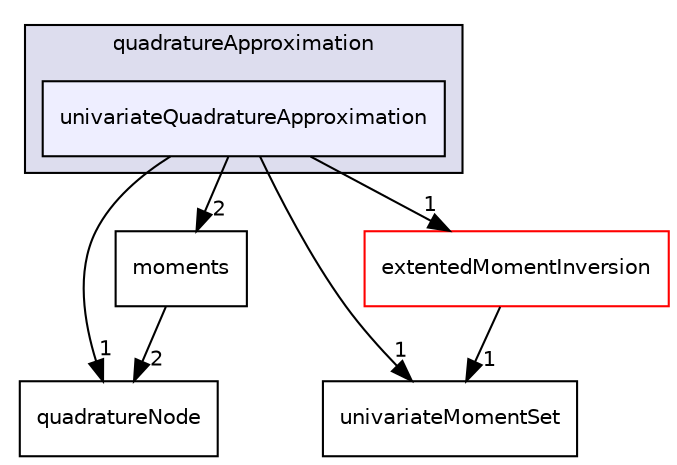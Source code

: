 digraph "/home/alberto/OpenFOAM-dev/albertop-dev/applications/development/OpenQBMM-dev/OpenQBMM-dev/src/quadratureMethods/quadratureApproximation/univariateQuadratureApproximation" {
  bgcolor=transparent;
  compound=true
  node [ fontsize="10", fontname="Helvetica"];
  edge [ labelfontsize="10", labelfontname="Helvetica"];
  subgraph clusterdir_dae42dc60c2899b064791e3438990eb1 {
    graph [ bgcolor="#ddddee", pencolor="black", label="quadratureApproximation" fontname="Helvetica", fontsize="10", URL="dir_dae42dc60c2899b064791e3438990eb1.html"]
  dir_a654b5e1cbbc0563d7e84b85b4b995c5 [shape=box, label="univariateQuadratureApproximation", style="filled", fillcolor="#eeeeff", pencolor="black", URL="dir_a654b5e1cbbc0563d7e84b85b4b995c5.html"];
  }
  dir_b635509d06db30e564eafa14ffea7d40 [shape=box label="quadratureNode" URL="dir_b635509d06db30e564eafa14ffea7d40.html"];
  dir_7423af8eeb458c8e9e12074daec10d2d [shape=box label="univariateMomentSet" URL="dir_7423af8eeb458c8e9e12074daec10d2d.html"];
  dir_84a87e5ee03d6eeda404f667b1da0232 [shape=box label="extentedMomentInversion" color="red" URL="dir_84a87e5ee03d6eeda404f667b1da0232.html"];
  dir_987de63e9403e5c0381047e7cf2dd71f [shape=box label="moments" URL="dir_987de63e9403e5c0381047e7cf2dd71f.html"];
  dir_84a87e5ee03d6eeda404f667b1da0232->dir_7423af8eeb458c8e9e12074daec10d2d [headlabel="1", labeldistance=1.5 headhref="dir_000003_000044.html"];
  dir_a654b5e1cbbc0563d7e84b85b4b995c5->dir_b635509d06db30e564eafa14ffea7d40 [headlabel="1", labeldistance=1.5 headhref="dir_000042_000043.html"];
  dir_a654b5e1cbbc0563d7e84b85b4b995c5->dir_7423af8eeb458c8e9e12074daec10d2d [headlabel="1", labeldistance=1.5 headhref="dir_000042_000044.html"];
  dir_a654b5e1cbbc0563d7e84b85b4b995c5->dir_84a87e5ee03d6eeda404f667b1da0232 [headlabel="1", labeldistance=1.5 headhref="dir_000042_000003.html"];
  dir_a654b5e1cbbc0563d7e84b85b4b995c5->dir_987de63e9403e5c0381047e7cf2dd71f [headlabel="2", labeldistance=1.5 headhref="dir_000042_000007.html"];
  dir_987de63e9403e5c0381047e7cf2dd71f->dir_b635509d06db30e564eafa14ffea7d40 [headlabel="2", labeldistance=1.5 headhref="dir_000007_000043.html"];
}
